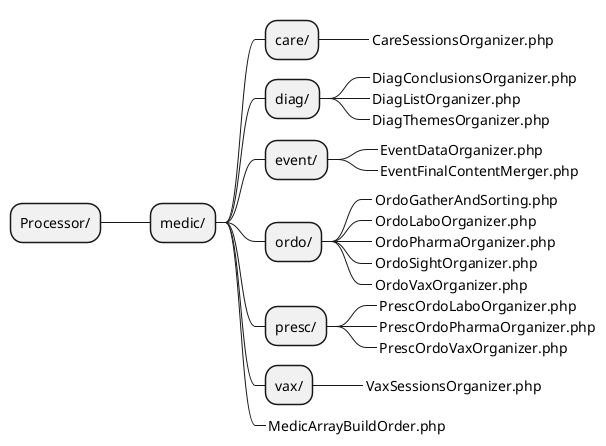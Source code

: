 @startmindmap

skinparam ClassFontSize 11
skinparam ClassFontName Verdana


* Processor/

** medic/

*** care/
****_ CareSessionsOrganizer.php

*** diag/
****_ DiagConclusionsOrganizer.php
****_ DiagListOrganizer.php
****_ DiagThemesOrganizer.php

*** event/
****_ EventDataOrganizer.php
****_ EventFinalContentMerger.php

*** ordo/
****_ OrdoGatherAndSorting.php
****_ OrdoLaboOrganizer.php
****_ OrdoPharmaOrganizer.php
****_ OrdoSightOrganizer.php
****_ OrdoVaxOrganizer.php

*** presc/
****_ PrescOrdoLaboOrganizer.php
****_ PrescOrdoPharmaOrganizer.php
****_ PrescOrdoVaxOrganizer.php

*** vax/
****_ VaxSessionsOrganizer.php

***_ MedicArrayBuildOrder.php

@endmindmap